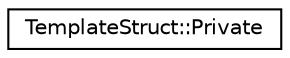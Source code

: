 digraph "Graphical Class Hierarchy"
{
 // INTERACTIVE_SVG=YES
 // LATEX_PDF_SIZE
  edge [fontname="Helvetica",fontsize="10",labelfontname="Helvetica",labelfontsize="10"];
  node [fontname="Helvetica",fontsize="10",shape=record];
  rankdir="LR";
  Node0 [label="TemplateStruct::Private",height=0.2,width=0.4,color="black", fillcolor="white", style="filled",URL="$d5/d63/class_template_struct_1_1_private.html",tooltip="Private data of a template struct object."];
}
